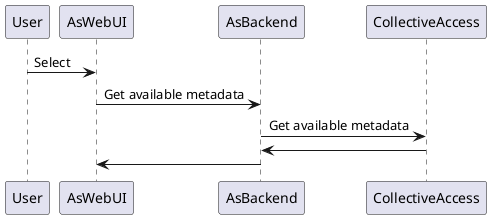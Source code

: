 @startuml Acquisition

User -> AsWebUI: Select
AsWebUI -> AsBackend: Get available metadata
AsBackend -> CollectiveAccess: Get available metadata
CollectiveAccess -> AsBackend
AsBackend -> AsWebUI

@enduml